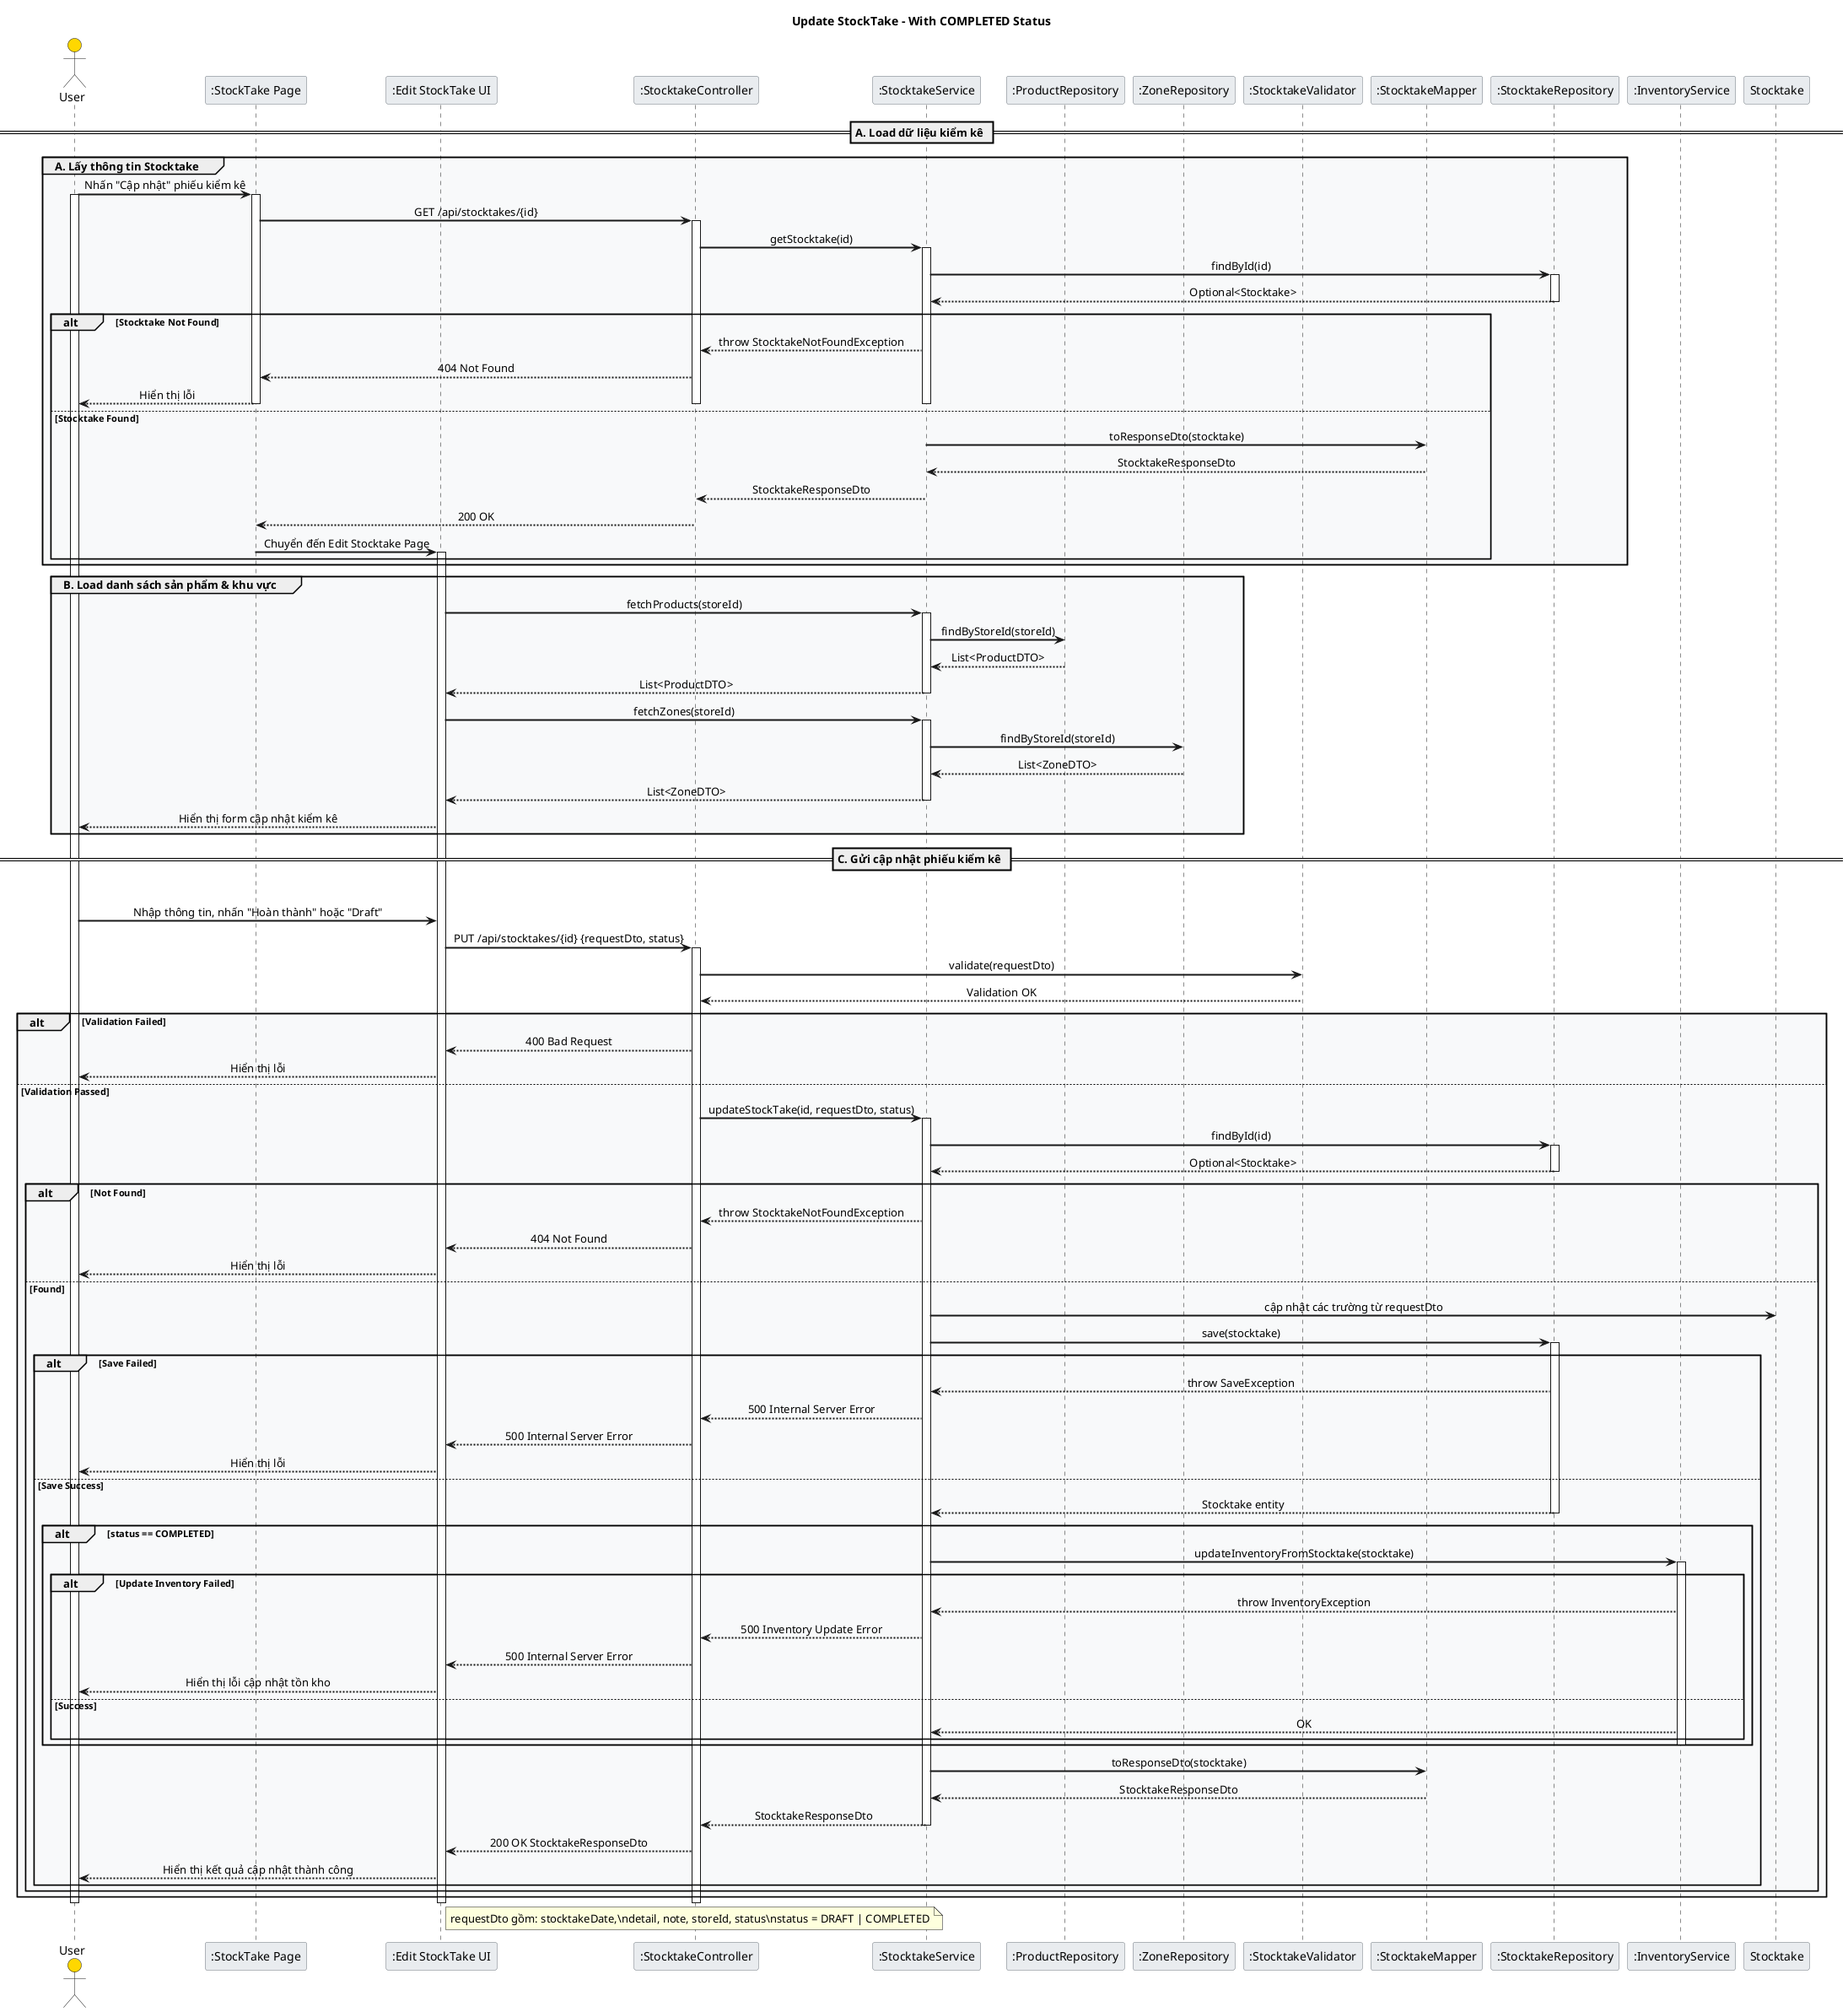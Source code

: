 @startuml Stocktake_Update_With_Complete_Status

skinparam backgroundColor white
skinparam sequenceArrowThickness 2
skinparam sequenceMessageAlign center
skinparam sequenceGroupBodyBackgroundColor #F8F9FA
skinparam sequenceParticipantBorderColor #6C757D
skinparam sequenceParticipantBackgroundColor #E9ECEF
skinparam sequenceLifeLineStroke dash
skinparam actorBackgroundColor #FFD700

title Update StockTake – With COMPLETED Status

actor User
participant ":StockTake Page" as UI
participant ":Edit StockTake UI" as EditUI
participant ":StocktakeController" as Controller
participant ":StocktakeService" as Service
participant ":ProductRepository" as ProductRepo
participant ":ZoneRepository" as ZoneRepo
participant ":StocktakeValidator" as Validator
participant ":StocktakeMapper" as Mapper
participant ":StocktakeRepository" as Repo
participant ":InventoryService" as InventoryService

== A. Load dữ liệu kiểm kê ==
group A. Lấy thông tin Stocktake

User -> UI: Nhấn "Cập nhật" phiếu kiểm kê
activate User
activate UI

UI -> Controller: GET /api/stocktakes/{id}
activate Controller
Controller -> Service: getStocktake(id)
activate Service
Service -> Repo: findById(id)
activate Repo
Repo --> Service: Optional<Stocktake>
deactivate Repo

alt Stocktake Not Found
    Service --> Controller: throw StocktakeNotFoundException
    Controller --> UI: 404 Not Found
    UI --> User: Hiển thị lỗi
    deactivate Service
    deactivate Controller
    deactivate UI
else Stocktake Found
    Service -> Mapper: toResponseDto(stocktake)
    Mapper --> Service: StocktakeResponseDto
    Service --> Controller: StocktakeResponseDto
    deactivate Service
    Controller --> UI: 200 OK
    deactivate Controller
    UI -> EditUI: Chuyển đến Edit Stocktake Page
    deactivate UI
    activate EditUI
end
end group

group B. Load danh sách sản phẩm & khu vực

EditUI -> Service: fetchProducts(storeId)
activate Service
Service -> ProductRepo: findByStoreId(storeId)
ProductRepo --> Service: List<ProductDTO>
Service --> EditUI: List<ProductDTO>
deactivate Service

EditUI -> Service: fetchZones(storeId)
activate Service
Service -> ZoneRepo: findByStoreId(storeId)
ZoneRepo --> Service: List<ZoneDTO>
Service --> EditUI: List<ZoneDTO>
deactivate Service

EditUI --> User: Hiển thị form cập nhật kiểm kê
end group

== C. Gửi cập nhật phiếu kiểm kê ==
group C. Submit cập nhật (DRAFT hoặc COMPLETED)

User -> EditUI: Nhập thông tin, nhấn "Hoàn thành" hoặc "Draft"
EditUI -> Controller: PUT /api/stocktakes/{id} {requestDto, status}
activate Controller

Controller -> Validator: validate(requestDto)
Validator --> Controller: Validation OK
deactivate Validator

alt Validation Failed
    Controller --> EditUI: 400 Bad Request
    EditUI --> User: Hiển thị lỗi
else Validation Passed
    Controller -> Service: updateStockTake(id, requestDto, status)
    activate Service

    Service -> Repo: findById(id)
    activate Repo
    Repo --> Service: Optional<Stocktake>
    deactivate Repo

    alt Not Found
        Service --> Controller: throw StocktakeNotFoundException
        Controller --> EditUI: 404 Not Found
        EditUI --> User: Hiển thị lỗi
    else Found
        Service -> Stocktake: cập nhật các trường từ requestDto
        Service -> Repo: save(stocktake)
        activate Repo

        alt Save Failed
            Repo --> Service: throw SaveException
            Service --> Controller: 500 Internal Server Error
            Controller --> EditUI: 500 Internal Server Error
            EditUI --> User: Hiển thị lỗi
        else Save Success
            Repo --> Service: Stocktake entity
            deactivate Repo

            '=== Nếu status là COMPLETED, cập nhật tồn kho ===
            alt status == COMPLETED
                Service -> InventoryService: updateInventoryFromStocktake(stocktake)
                activate InventoryService

                alt Update Inventory Failed
                    InventoryService --> Service: throw InventoryException
                    Service --> Controller: 500 Inventory Update Error
                    Controller --> EditUI: 500 Internal Server Error
                    EditUI --> User: Hiển thị lỗi cập nhật tồn kho
                else Success
                    InventoryService --> Service: OK
                end
                deactivate InventoryService
            end

            Service -> Mapper: toResponseDto(stocktake)
            Mapper --> Service: StocktakeResponseDto
            Service --> Controller: StocktakeResponseDto
            deactivate Service

            Controller --> EditUI: 200 OK StocktakeResponseDto
            EditUI --> User: Hiển thị kết quả cập nhật thành công
        end
    end
end
deactivate Controller
deactivate EditUI
deactivate User

note right of EditUI
    requestDto gồm: stocktakeDate,\ndetail, note, storeId, status\nstatus = DRAFT | COMPLETED
end note

@enduml
